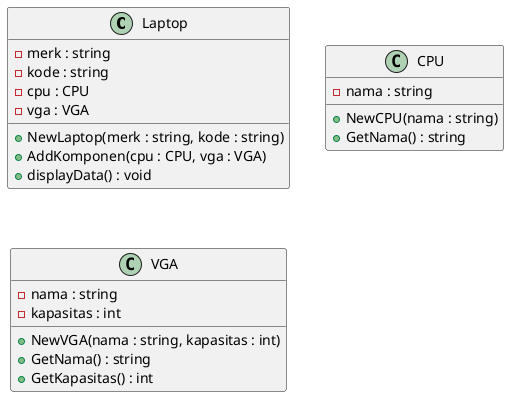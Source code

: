 @startuml

    class Laptop {
        -merk : string
        -kode : string
        -cpu : CPU
        -vga : VGA
        +NewLaptop(merk : string, kode : string)
        +AddKomponen(cpu : CPU, vga : VGA)
        +displayData() : void
    }

    class CPU {
        -nama : string
        +NewCPU(nama : string)
        +GetNama() : string
    }

    class VGA {
        -nama : string
        -kapasitas : int
        +NewVGA(nama : string, kapasitas : int)
        +GetNama() : string
        +GetKapasitas() : int
    }


@enduml